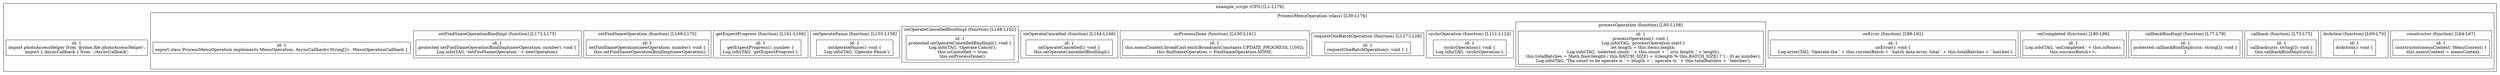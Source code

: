 digraph "29.ts" {
  subgraph "cluster_1" {
    label="example_script (CFG) [L1-L176]";
    node_1_1 [label="id: 1\nimport photoAccessHelper from '@ohos.file.photoAccessHelper';
import { AsyncCallback } from './AsyncCallback';", shape=box];
  subgraph "cluster_2" {
    label="ProcessMenuOperation (class) [L39-L176]";
    node_2_1 [label="id: 1\nexport class ProcessMenuOperation implements MenuOperation, AsyncCallback<String[]>, MenuOperationCallback {", shape=box];
  subgraph "cluster_3" {
    label="constructor (function) [L64-L67]";
    node_3_1 [label="id: 1\nconstructor(menuContext: MenuContext) {
    this.menuContext = menuContext;", shape=box];
  }
  subgraph "cluster_4" {
    label="doAction (function) [L69-L70]";
    node_4_1 [label="id: 1\ndoAction(): void {
}", shape=box];
  }
  subgraph "cluster_5" {
    label="callback (function) [L73-L75]";
    node_5_1 [label="id: 1\ncallback(uris: string[]): void {
    this.callbackBindImpl(uris);", shape=box];
  }
  subgraph "cluster_6" {
    label="callbackBindImpl (function) [L77-L78]";
    node_6_1 [label="id: 1\nprotected callbackBindImpl(uris: string[]): void {
}", shape=box];
  }
  subgraph "cluster_7" {
    label="onCompleted (function) [L80-L86]";
    node_7_1 [label="id: 1\nLog.info(TAG, 'onCompleted ' + this.isPause);
this.successBatch++;", shape=box];
  }
  subgraph "cluster_8" {
    label="onError (function) [L88-L92]";
    node_8_1 [label="id: 1\nonError(): void {
    Log.error(TAG, 'Operate the ' + this.currentBatch + ' batch data error, total ' + this.totalBatches + ' batches');", shape=box];
  }
  subgraph "cluster_9" {
    label="processOperation (function) [L95-L108]";
    node_9_1 [label="id: 1\nprocessOperation(): void {
    Log.info(TAG, 'processOperation start');
    let length = this.items.length;
    Log.info(TAG, 'selected count: ' + this.count + ', uris length: ' + length);
    this.totalBatches = Math.floor(length / this.BATCH_SIZE) + (((length % this.BATCH_SIZE) ? 1 : 0) as number);
    Log.info(TAG, 'The count to be operate is ' + length + ', operate in ' + this.totalBatches + ' batches');", shape=box];
  }
  subgraph "cluster_10" {
    label="cyclicOperation (function) [L111-L124]";
    node_10_1 [label="id: 1\ncyclicOperation(): void {
Log.info(TAG, 'cyclicOperation');", shape=box];
  }
  subgraph "cluster_11" {
    label="requestOneBatchOperation (function) [L127-L128]";
    node_11_1 [label="id: 1\nrequestOneBatchOperation(): void { }", shape=box];
  }
  subgraph "cluster_12" {
    label="onProcessDone (function) [L130-L141]";
    node_12_1 [label="id: 1\nthis.menuContext.broadCast.emit(BroadcastConstants.UPDATE_PROGRESS, [100]);
this.findSameOperation = FindSameOperation.NONE;", shape=box];
  }
  subgraph "cluster_13" {
    label="onOperateCancelled (function) [L144-L146]";
    node_13_1 [label="id: 1\nonOperateCancelled(): void {
    this.onOperateCancelledBindImpl();", shape=box];
  }
  subgraph "cluster_14" {
    label="onOperateCancelledBindImpl (function) [L148-L152]";
    node_14_1 [label="id: 1\nprotected onOperateCancelledBindImpl(): void {
    Log.info(TAG, 'Operate Cancel');
    this.isCancelled = true;
    this.onProcessDone();", shape=box];
  }
  subgraph "cluster_15" {
    label="onOperatePause (function) [L155-L158]";
    node_15_1 [label="id: 1\nonOperatePause(): void {
    Log.info(TAG, 'Operate Pause');", shape=box];
  }
  subgraph "cluster_16" {
    label="getExpectProgress (function) [L161-L166]";
    node_16_1 [label="id: 1\ngetExpectProgress(): number {
Log.info(TAG, 'getExpectProgress');", shape=box];
  }
  subgraph "cluster_17" {
    label="setFindSameOperation (function) [L168-L170]";
    node_17_1 [label="id: 1\nsetFindSameOperation(newOperation: number): void {
    this.setFindSameOperationBindImpl(newOperation);", shape=box];
  }
  subgraph "cluster_18" {
    label="setFindSameOperationBindImpl (function) [L172-L175]";
    node_18_1 [label="id: 1\nprotected setFindSameOperationBindImpl(newOperation: number): void {
Log.info(TAG, 'setFindSameOperation ' + newOperation);", shape=box];
  }
  }
  }
}